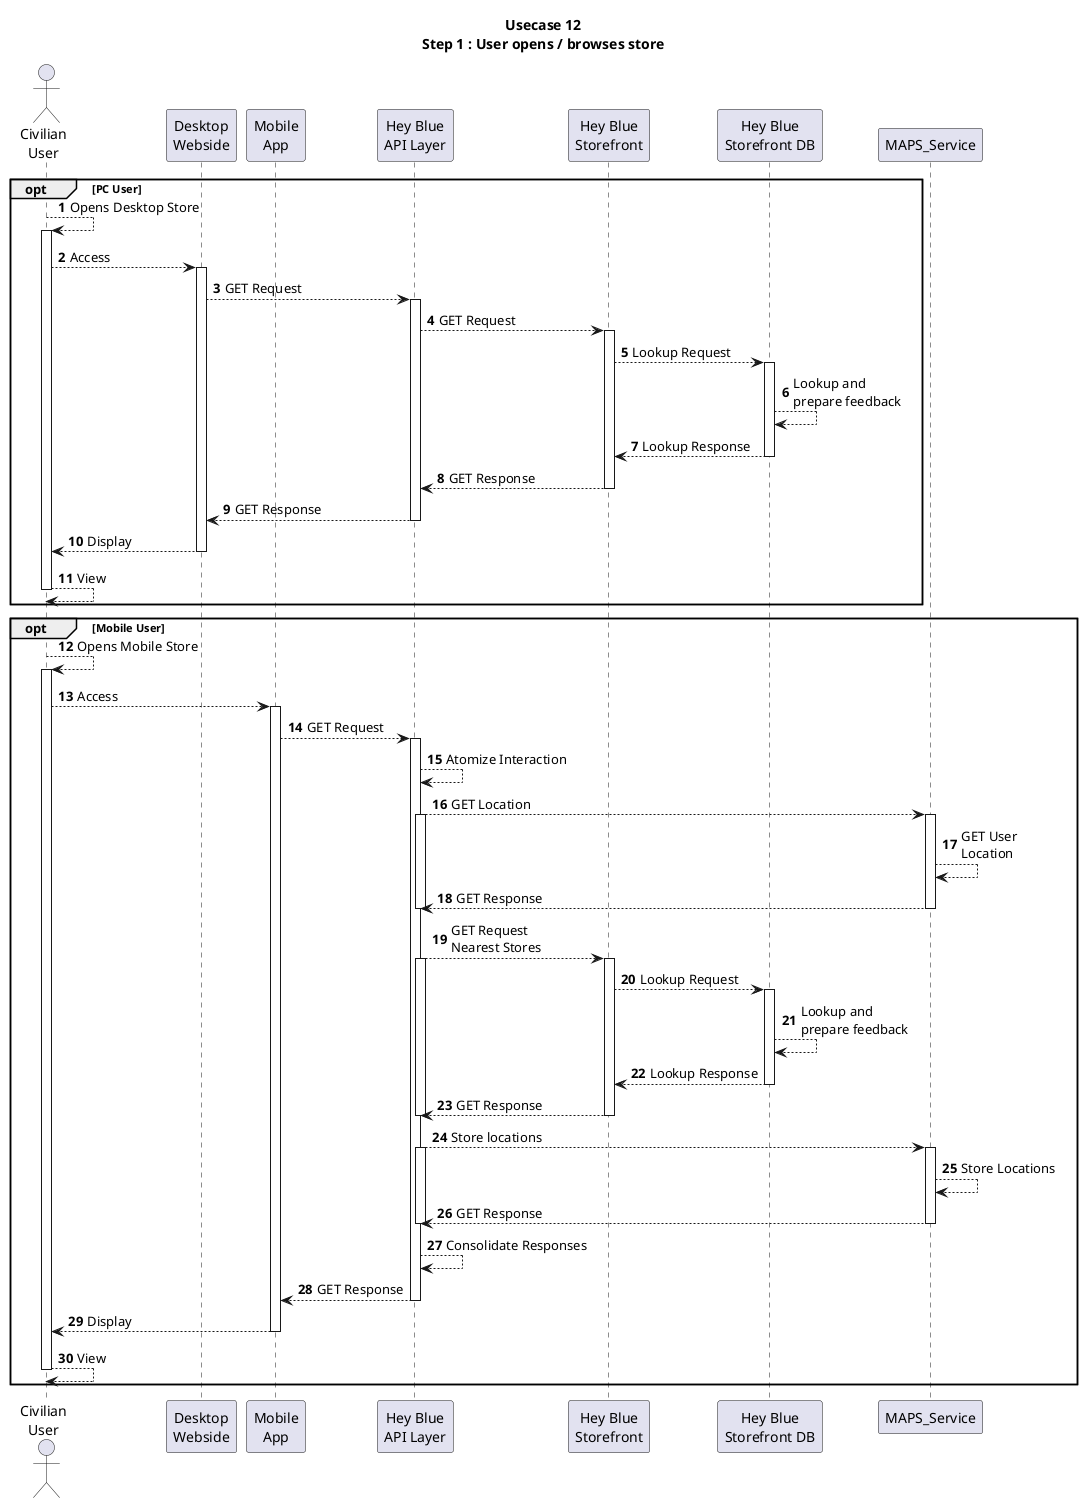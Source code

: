 @startuml User Browses Stores

title
Usecase 12
Step 1 : User opens / browses store
end title

autonumber

actor User as "Civilian\nUser"
participant Desktop as "Desktop\nWebside"
participant Mobile as "Mobile\nApp"

participant API_Layer as "Hey Blue\nAPI Layer"

participant Storefront as "Hey Blue\nStorefront"
participant Storefront_DB as "Hey Blue\nStorefront DB"

opt PC User
    User --> User : Opens Desktop Store
    activate User
        User --> Desktop : Access
        activate Desktop
            Desktop --> API_Layer : GET Request
            activate API_Layer
                API_Layer --> Storefront : GET Request
                activate Storefront
                    Storefront --> Storefront_DB : Lookup Request
                    activate Storefront_DB
                        Storefront_DB --> Storefront_DB : Lookup and\nprepare feedback
                        Storefront_DB --> Storefront : Lookup Response
                    deactivate Storefront_DB
                    Storefront --> API_Layer : GET Response
                deactivate Storefront
                API_Layer --> Desktop : GET Response
            deactivate API_Layer
            Desktop --> User : Display
        deactivate Desktop
        User --> User : View
    deactivate User
end

'###### Mobile User through App

opt Mobile User
    User --> User : Opens Mobile Store
    activate User
        User --> Mobile : Access
        activate Mobile
            Mobile --> API_Layer : GET Request
            activate API_Layer
                API_Layer --> API_Layer : Atomize Interaction
                API_Layer --> MAPS_Service : GET Location
                activate API_Layer
                    activate MAPS_Service
                        MAPS_Service --> MAPS_Service : GET User\nLocation
                        MAPS_Service --> API_Layer : GET Response
                    deactivate MAPS_Service
                deactivate API_Layer
                API_Layer --> Storefront : GET Request\nNearest Stores
                activate API_Layer
                    activate Storefront
                        Storefront --> Storefront_DB : Lookup Request
                        activate Storefront_DB
                            Storefront_DB --> Storefront_DB : Lookup and\nprepare feedback
                            Storefront_DB --> Storefront : Lookup Response
                        deactivate Storefront_DB
                        Storefront --> API_Layer : GET Response
                    deactivate Storefront
                deactivate API_Layer
                API_Layer --> MAPS_Service : Store locations
                activate MAPS_Service
                    activate API_Layer
                    MAPS_Service --> MAPS_Service : Store Locations
                    MAPS_Service --> API_Layer : GET Response
                    deactivate API_Layer
                deactivate MAPS_Service
                API_Layer --> API_Layer : Consolidate Responses
                API_Layer --> Mobile : GET Response
            deactivate API_Layer
            Mobile --> User : Display
        deactivate Mobile
        User --> User : View
    deactivate User
end







@enduml 